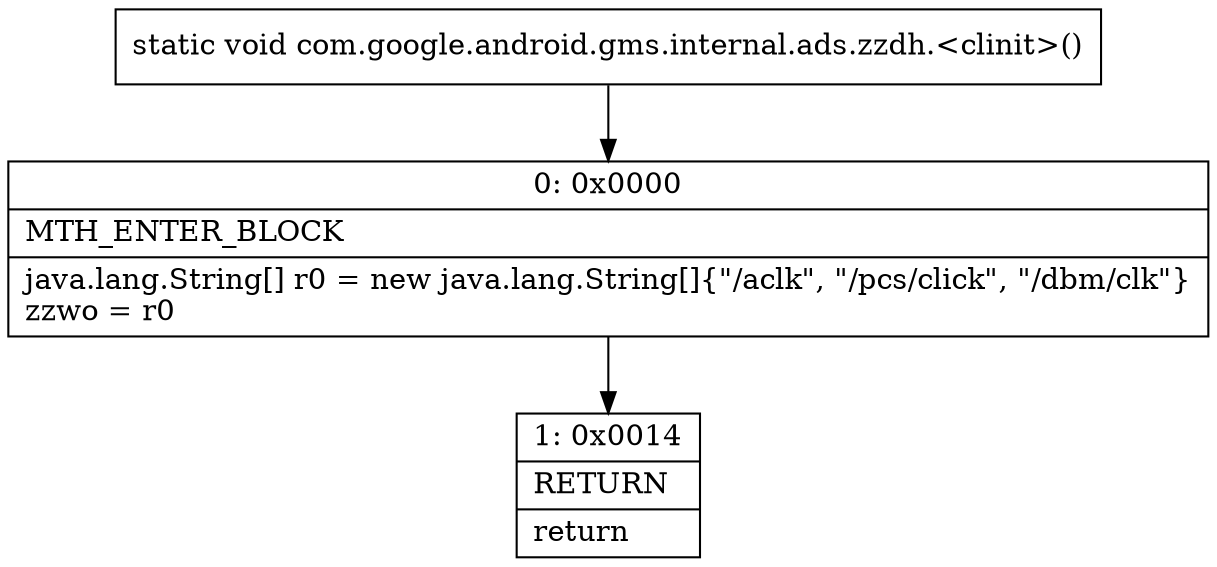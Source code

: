 digraph "CFG forcom.google.android.gms.internal.ads.zzdh.\<clinit\>()V" {
Node_0 [shape=record,label="{0\:\ 0x0000|MTH_ENTER_BLOCK\l|java.lang.String[] r0 = new java.lang.String[]\{\"\/aclk\", \"\/pcs\/click\", \"\/dbm\/clk\"\}\lzzwo = r0\l}"];
Node_1 [shape=record,label="{1\:\ 0x0014|RETURN\l|return\l}"];
MethodNode[shape=record,label="{static void com.google.android.gms.internal.ads.zzdh.\<clinit\>() }"];
MethodNode -> Node_0;
Node_0 -> Node_1;
}

